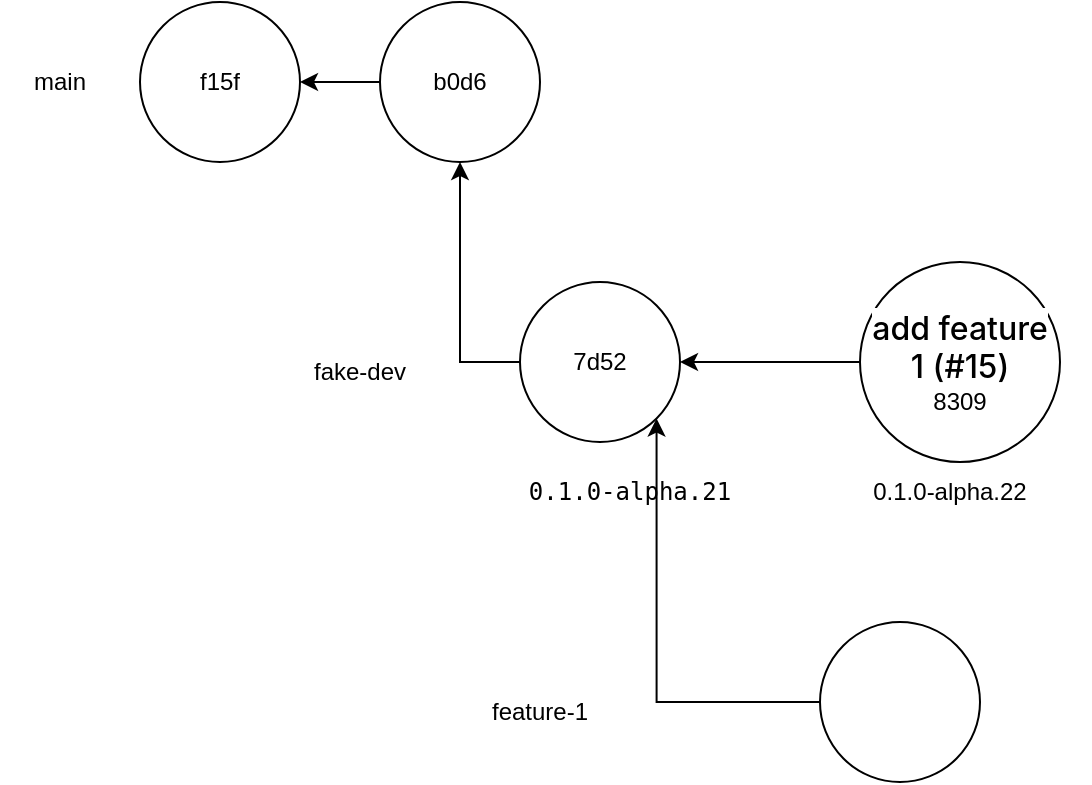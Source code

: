 <mxfile version="26.0.16">
  <diagram name="Page-1" id="aDNFobfc6PxBcDOUXSsT">
    <mxGraphModel dx="847" dy="1105" grid="1" gridSize="10" guides="1" tooltips="1" connect="1" arrows="1" fold="1" page="1" pageScale="1" pageWidth="850" pageHeight="1100" math="0" shadow="0">
      <root>
        <mxCell id="0" />
        <mxCell id="1" parent="0" />
        <mxCell id="4NJsy2WmSE00PBcX6tzT-3" style="edgeStyle=orthogonalEdgeStyle;rounded=0;orthogonalLoop=1;jettySize=auto;html=1;exitX=0;exitY=0.5;exitDx=0;exitDy=0;entryX=1;entryY=0.5;entryDx=0;entryDy=0;" edge="1" parent="1" source="4NJsy2WmSE00PBcX6tzT-1" target="4NJsy2WmSE00PBcX6tzT-2">
          <mxGeometry relative="1" as="geometry" />
        </mxCell>
        <mxCell id="4NJsy2WmSE00PBcX6tzT-1" value="b0d6" style="ellipse;whiteSpace=wrap;html=1;aspect=fixed;" vertex="1" parent="1">
          <mxGeometry x="210" y="260" width="80" height="80" as="geometry" />
        </mxCell>
        <mxCell id="4NJsy2WmSE00PBcX6tzT-2" value="f15f" style="ellipse;whiteSpace=wrap;html=1;aspect=fixed;" vertex="1" parent="1">
          <mxGeometry x="90" y="260" width="80" height="80" as="geometry" />
        </mxCell>
        <mxCell id="4NJsy2WmSE00PBcX6tzT-4" value="main" style="text;html=1;align=center;verticalAlign=middle;whiteSpace=wrap;rounded=0;" vertex="1" parent="1">
          <mxGeometry x="20" y="285" width="60" height="30" as="geometry" />
        </mxCell>
        <mxCell id="4NJsy2WmSE00PBcX6tzT-6" style="edgeStyle=orthogonalEdgeStyle;rounded=0;orthogonalLoop=1;jettySize=auto;html=1;exitX=0;exitY=0.5;exitDx=0;exitDy=0;entryX=0.5;entryY=1;entryDx=0;entryDy=0;" edge="1" parent="1" source="4NJsy2WmSE00PBcX6tzT-5" target="4NJsy2WmSE00PBcX6tzT-1">
          <mxGeometry relative="1" as="geometry" />
        </mxCell>
        <mxCell id="4NJsy2WmSE00PBcX6tzT-5" value="7d52" style="ellipse;whiteSpace=wrap;html=1;aspect=fixed;" vertex="1" parent="1">
          <mxGeometry x="280" y="400" width="80" height="80" as="geometry" />
        </mxCell>
        <mxCell id="4NJsy2WmSE00PBcX6tzT-7" value="fake-dev" style="text;html=1;align=center;verticalAlign=middle;whiteSpace=wrap;rounded=0;" vertex="1" parent="1">
          <mxGeometry x="170" y="430" width="60" height="30" as="geometry" />
        </mxCell>
        <mxCell id="4NJsy2WmSE00PBcX6tzT-8" value="&lt;meta charset=&quot;utf-8&quot;&gt;&lt;pre style=&quot;color: rgb(0, 0, 0); font-style: normal; font-variant-ligatures: normal; font-variant-caps: normal; font-weight: 400; letter-spacing: normal; orphans: 2; text-align: start; text-indent: 0px; text-transform: none; widows: 2; word-spacing: 0px; -webkit-text-stroke-width: 0px; text-decoration-thickness: initial; text-decoration-style: initial; text-decoration-color: initial; overflow-wrap: break-word; white-space: pre-wrap;&quot;&gt;0.1.0-alpha.21&lt;/pre&gt;" style="text;html=1;align=center;verticalAlign=middle;whiteSpace=wrap;rounded=0;" vertex="1" parent="1">
          <mxGeometry x="270" y="490" width="130" height="30" as="geometry" />
        </mxCell>
        <mxCell id="4NJsy2WmSE00PBcX6tzT-10" style="edgeStyle=orthogonalEdgeStyle;rounded=0;orthogonalLoop=1;jettySize=auto;html=1;exitX=0;exitY=0.5;exitDx=0;exitDy=0;entryX=1;entryY=0.5;entryDx=0;entryDy=0;" edge="1" parent="1" source="4NJsy2WmSE00PBcX6tzT-9" target="4NJsy2WmSE00PBcX6tzT-5">
          <mxGeometry relative="1" as="geometry" />
        </mxCell>
        <UserObject label="&lt;a style=&quot;box-sizing: border-box; background-color: rgb(255, 255, 255); text-decoration: none; font-family: -apple-system, &amp;quot;system-ui&amp;quot;, &amp;quot;Segoe UI&amp;quot;, &amp;quot;Noto Sans&amp;quot;, Helvetica, Arial, sans-serif, &amp;quot;Apple Color Emoji&amp;quot;, &amp;quot;Segoe UI Emoji&amp;quot;; font-size: 16px; font-style: normal; font-variant-ligatures: normal; font-variant-caps: normal; font-weight: 500; letter-spacing: normal; orphans: 2; text-align: left; text-indent: 0px; text-transform: none; widows: 2; word-spacing: 0px; -webkit-text-stroke-width: 0px; white-space: normal; color: var(--fgColor-default, var(--color-fg-default)) !important;&quot; tabindex=&quot;-1&quot; href=&quot;https://github.com/bcgov/zeva2/commit/8309c5457d0b6476842b45a23bca348d3da30458&quot; class=&quot;color-fg-default&quot; title=&quot;add feature 1 (#15)&quot; data-pjax=&quot;true&quot;&gt;add feature 1 (&lt;/a&gt;&lt;a style=&quot;box-sizing: border-box; background-color: rgb(255, 255, 255); color: var(--fgColor-accent, var(--color-accent-fg)); text-decoration: none; font-family: -apple-system, &amp;quot;system-ui&amp;quot;, &amp;quot;Segoe UI&amp;quot;, &amp;quot;Noto Sans&amp;quot;, Helvetica, Arial, sans-serif, &amp;quot;Apple Color Emoji&amp;quot;, &amp;quot;Segoe UI Emoji&amp;quot;; font-size: 16px; font-style: normal; font-variant-ligatures: normal; font-variant-caps: normal; font-weight: 500; letter-spacing: normal; orphans: 2; text-align: left; text-indent: 0px; text-transform: none; widows: 2; word-spacing: 0px; -webkit-text-stroke-width: 0px; white-space: normal;&quot; tabindex=&quot;-1&quot; href=&quot;https://github.com/bcgov/zeva2/pull/15&quot; data-hovercard-url=&quot;/bcgov/zeva2/pull/15/hovercard&quot; data-hovercard-type=&quot;pull_request&quot; data-url=&quot;https://github.com/bcgov/zeva2/issues/15&quot; data-permission-text=&quot;Title is private&quot; data-id=&quot;2895510244&quot; data-error-text=&quot;Failed to load title&quot; class=&quot;issue-link js-issue-link&quot;&gt;#15&lt;/a&gt;&lt;a style=&quot;box-sizing: border-box; background-color: rgb(255, 255, 255); text-decoration: none; font-family: -apple-system, &amp;quot;system-ui&amp;quot;, &amp;quot;Segoe UI&amp;quot;, &amp;quot;Noto Sans&amp;quot;, Helvetica, Arial, sans-serif, &amp;quot;Apple Color Emoji&amp;quot;, &amp;quot;Segoe UI Emoji&amp;quot;; font-size: 16px; font-style: normal; font-variant-ligatures: normal; font-variant-caps: normal; font-weight: 500; letter-spacing: normal; orphans: 2; text-align: left; text-indent: 0px; text-transform: none; widows: 2; word-spacing: 0px; -webkit-text-stroke-width: 0px; white-space: normal; color: var(--fgColor-default, var(--color-fg-default)) !important;&quot; tabindex=&quot;-1&quot; href=&quot;https://github.com/bcgov/zeva2/commit/8309c5457d0b6476842b45a23bca348d3da30458&quot; class=&quot;color-fg-default&quot; title=&quot;add feature 1 (#15)&quot; data-pjax=&quot;true&quot;&gt;)&lt;/a&gt;&lt;div&gt;8309&lt;/div&gt;" link="&lt;meta charset=&quot;utf-8&quot;&gt;&lt;a style=&quot;box-sizing: border-box; background-color: rgb(255, 255, 255); color: var(--fgColor-default, var(--color-fg-default)) !important; text-decoration: none; font-family: -apple-system, &amp;quot;system-ui&amp;quot;, &amp;quot;Segoe UI&amp;quot;, &amp;quot;Noto Sans&amp;quot;, Helvetica, Arial, sans-serif, &amp;quot;Apple Color Emoji&amp;quot;, &amp;quot;Segoe UI Emoji&amp;quot;; font-size: 16px; font-style: normal; font-variant-ligatures: normal; font-variant-caps: normal; font-weight: 500; letter-spacing: normal; orphans: 2; text-align: left; text-indent: 0px; text-transform: none; widows: 2; word-spacing: 0px; -webkit-text-stroke-width: 0px; white-space: normal;&quot; tabindex=&quot;-1&quot; href=&quot;https://github.com/bcgov/zeva2/commit/8309c5457d0b6476842b45a23bca348d3da30458&quot; class=&quot;color-fg-default&quot; title=&quot;add feature 1 (#15)&quot; data-pjax=&quot;true&quot;&gt;add feature 1 (&lt;/a&gt;&lt;a style=&quot;box-sizing: border-box; background-color: rgb(255, 255, 255); color: var(--fgColor-accent, var(--color-accent-fg)); text-decoration: none; font-family: -apple-system, &amp;quot;system-ui&amp;quot;, &amp;quot;Segoe UI&amp;quot;, &amp;quot;Noto Sans&amp;quot;, Helvetica, Arial, sans-serif, &amp;quot;Apple Color Emoji&amp;quot;, &amp;quot;Segoe UI Emoji&amp;quot;; font-size: 16px; font-style: normal; font-variant-ligatures: normal; font-variant-caps: normal; font-weight: 500; letter-spacing: normal; orphans: 2; text-align: left; text-indent: 0px; text-transform: none; widows: 2; word-spacing: 0px; -webkit-text-stroke-width: 0px; white-space: normal;&quot; tabindex=&quot;-1&quot; href=&quot;https://github.com/bcgov/zeva2/pull/15&quot; data-hovercard-url=&quot;/bcgov/zeva2/pull/15/hovercard&quot; data-hovercard-type=&quot;pull_request&quot; data-url=&quot;https://github.com/bcgov/zeva2/issues/15&quot; data-permission-text=&quot;Title is private&quot; data-id=&quot;2895510244&quot; data-error-text=&quot;Failed to load title&quot; class=&quot;issue-link js-issue-link&quot;&gt;#15&lt;/a&gt;&lt;a style=&quot;box-sizing: border-box; background-color: rgb(255, 255, 255); color: var(--fgColor-default, var(--color-fg-default)) !important; text-decoration: none; font-family: -apple-system, &amp;quot;system-ui&amp;quot;, &amp;quot;Segoe UI&amp;quot;, &amp;quot;Noto Sans&amp;quot;, Helvetica, Arial, sans-serif, &amp;quot;Apple Color Emoji&amp;quot;, &amp;quot;Segoe UI Emoji&amp;quot;; font-size: 16px; font-style: normal; font-variant-ligatures: normal; font-variant-caps: normal; font-weight: 500; letter-spacing: normal; orphans: 2; text-align: left; text-indent: 0px; text-transform: none; widows: 2; word-spacing: 0px; -webkit-text-stroke-width: 0px; white-space: normal;&quot; tabindex=&quot;-1&quot; href=&quot;https://github.com/bcgov/zeva2/commit/8309c5457d0b6476842b45a23bca348d3da30458&quot; class=&quot;color-fg-default&quot; title=&quot;add feature 1 (#15)&quot; data-pjax=&quot;true&quot;&gt;)&lt;/a&gt;" id="4NJsy2WmSE00PBcX6tzT-9">
          <mxCell style="ellipse;whiteSpace=wrap;html=1;aspect=fixed;" vertex="1" parent="1">
            <mxGeometry x="450" y="390" width="100" height="100" as="geometry" />
          </mxCell>
        </UserObject>
        <mxCell id="4NJsy2WmSE00PBcX6tzT-11" value="0.1.0-alpha.22" style="text;html=1;align=center;verticalAlign=middle;whiteSpace=wrap;rounded=0;" vertex="1" parent="1">
          <mxGeometry x="425" y="490" width="140" height="30" as="geometry" />
        </mxCell>
        <mxCell id="4NJsy2WmSE00PBcX6tzT-14" style="edgeStyle=orthogonalEdgeStyle;rounded=0;orthogonalLoop=1;jettySize=auto;html=1;exitX=0;exitY=0.5;exitDx=0;exitDy=0;entryX=1;entryY=1;entryDx=0;entryDy=0;" edge="1" parent="1" source="4NJsy2WmSE00PBcX6tzT-12" target="4NJsy2WmSE00PBcX6tzT-5">
          <mxGeometry relative="1" as="geometry" />
        </mxCell>
        <mxCell id="4NJsy2WmSE00PBcX6tzT-12" value="" style="ellipse;whiteSpace=wrap;html=1;aspect=fixed;" vertex="1" parent="1">
          <mxGeometry x="430" y="570" width="80" height="80" as="geometry" />
        </mxCell>
        <mxCell id="4NJsy2WmSE00PBcX6tzT-15" value="feature-1" style="text;html=1;align=center;verticalAlign=middle;whiteSpace=wrap;rounded=0;" vertex="1" parent="1">
          <mxGeometry x="260" y="600" width="60" height="30" as="geometry" />
        </mxCell>
      </root>
    </mxGraphModel>
  </diagram>
</mxfile>
